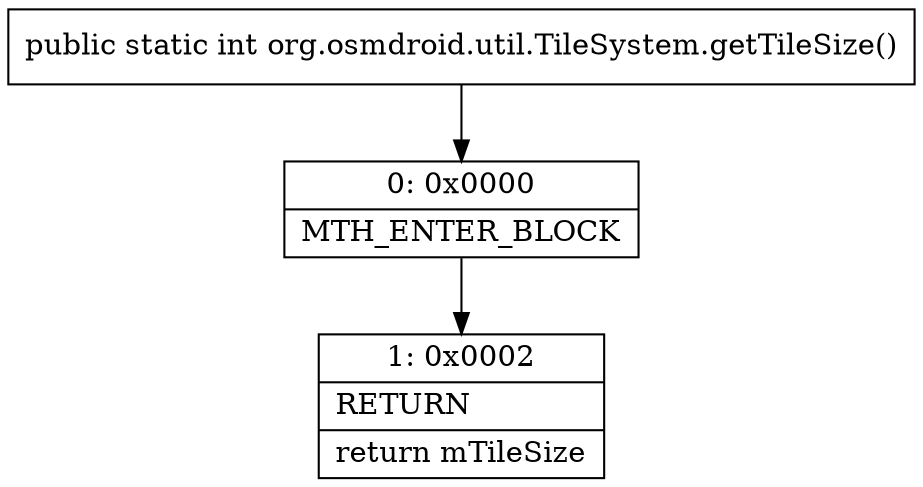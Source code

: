 digraph "CFG fororg.osmdroid.util.TileSystem.getTileSize()I" {
Node_0 [shape=record,label="{0\:\ 0x0000|MTH_ENTER_BLOCK\l}"];
Node_1 [shape=record,label="{1\:\ 0x0002|RETURN\l|return mTileSize\l}"];
MethodNode[shape=record,label="{public static int org.osmdroid.util.TileSystem.getTileSize() }"];
MethodNode -> Node_0;
Node_0 -> Node_1;
}

